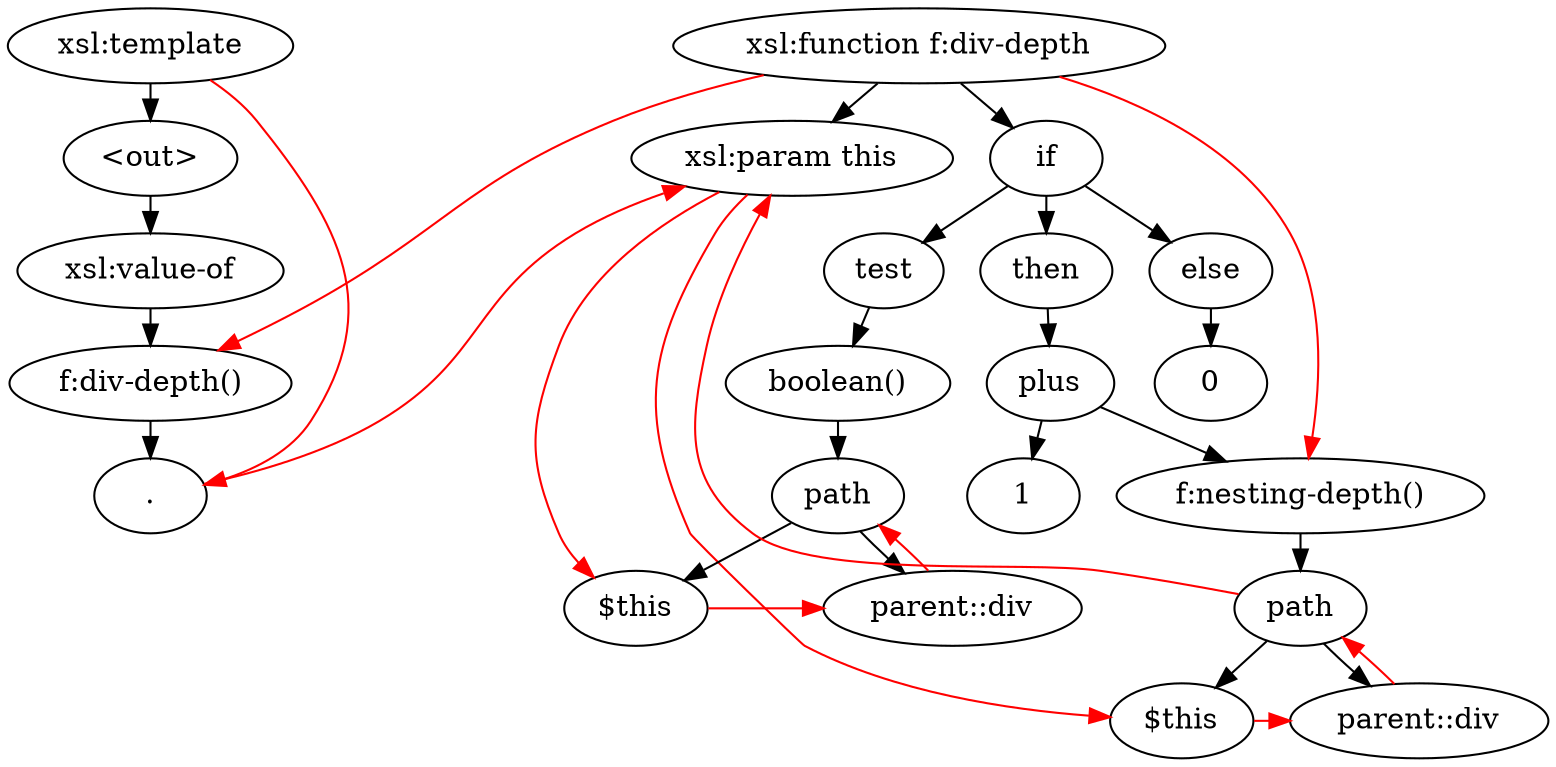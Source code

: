 digraph g {compound="true";bgcolor="";fontcolor="";fontname="";fontsize="";label="";margin="";nodesep="";rankdir="";ranksep="";ratio="";size="";node[label="xsl:template", color="",fillcolor="",fixedsize="",fontcolor="",fontname="",fontsize="",height="",shape="",style="",URL="",width="",] {T};node[label="<out>", color="",fillcolor="",fixedsize="",fontcolor="",fontname="",fontsize="",height="",shape="",style="",URL="",width="",] {d7e32590};node[label="xsl:value-of", color="",fillcolor="",fixedsize="",fontcolor="",fontname="",fontsize="",height="",shape="",style="",URL="",width="",] {d7e32591};node[label="f:div-depth()", color="",fillcolor="",fixedsize="",fontcolor="",fontname="",fontsize="",height="",shape="",style="",URL="",width="",] {FC1};node[label=".", color="",fillcolor="",fixedsize="",fontcolor="",fontname="",fontsize="",height="",shape="",style="",URL="",width="",] {dot};edge[arrowhead="",arrowsize="",arrowtail="",constraint="",color="",decorate="",dir="",fontcolor="",fontname="",fontsize="",headlabel="",headport="",label="",labeldistance="",labelfloat="",labelfontcolor="",labelfontname="",labelfontsize="",minlen="",samehead="",sametail="",style="",taillabel="",tailport="",URL="",lhead="",ltail=""] FC1 -> dot;edge[arrowhead="",arrowsize="",arrowtail="",constraint="",color="",decorate="",dir="",fontcolor="",fontname="",fontsize="",headlabel="",headport="",label="",labeldistance="",labelfloat="",labelfontcolor="",labelfontname="",labelfontsize="",minlen="",samehead="",sametail="",style="",taillabel="",tailport="",URL="",lhead="",ltail=""] d7e32591 -> FC1;edge[arrowhead="",arrowsize="",arrowtail="",constraint="",color="",decorate="",dir="",fontcolor="",fontname="",fontsize="",headlabel="",headport="",label="",labeldistance="",labelfloat="",labelfontcolor="",labelfontname="",labelfontsize="",minlen="",samehead="",sametail="",style="",taillabel="",tailport="",URL="",lhead="",ltail=""] d7e32590 -> d7e32591;edge[arrowhead="",arrowsize="",arrowtail="",constraint="",color="",decorate="",dir="",fontcolor="",fontname="",fontsize="",headlabel="",headport="",label="",labeldistance="",labelfloat="",labelfontcolor="",labelfontname="",labelfontsize="",minlen="",samehead="",sametail="",style="",taillabel="",tailport="",URL="",lhead="",ltail=""] T -> d7e32590;node[label="xsl:function f:div-depth", color="",fillcolor="",fixedsize="",fontcolor="",fontname="",fontsize="",height="",shape="",style="",URL="",width="",] {F};node[label="xsl:param this", color="",fillcolor="",fixedsize="",fontcolor="",fontname="",fontsize="",height="",shape="",style="",URL="",width="",] {par};node[label="if", color="",fillcolor="",fixedsize="",fontcolor="",fontname="",fontsize="",height="",shape="",style="",URL="",width="",] {d7e32596};node[label="test", color="",fillcolor="",fixedsize="",fontcolor="",fontname="",fontsize="",height="",shape="",style="",URL="",width="",] {d7e32597};node[label="boolean()", color="",fillcolor="",fixedsize="",fontcolor="",fontname="",fontsize="",height="",shape="",style="",URL="",width="",] {d7e32598};node[label="path", color="",fillcolor="",fixedsize="",fontcolor="",fontname="",fontsize="",height="",shape="",style="",URL="",width="",] {path1};node[label="$this", color="",fillcolor="",fixedsize="",fontcolor="",fontname="",fontsize="",height="",shape="",style="",URL="",width="",] {vr1};node[label="parent::div", color="",fillcolor="",fixedsize="",fontcolor="",fontname="",fontsize="",height="",shape="",style="",URL="",width="",] {parent1};edge[arrowhead="",arrowsize="",arrowtail="",constraint="",color="",decorate="",dir="",fontcolor="",fontname="",fontsize="",headlabel="",headport="",label="",labeldistance="",labelfloat="",labelfontcolor="",labelfontname="",labelfontsize="",minlen="",samehead="",sametail="",style="",taillabel="",tailport="",URL="",lhead="",ltail=""] path1 -> vr1;edge[arrowhead="",arrowsize="",arrowtail="",constraint="",color="",decorate="",dir="",fontcolor="",fontname="",fontsize="",headlabel="",headport="",label="",labeldistance="",labelfloat="",labelfontcolor="",labelfontname="",labelfontsize="",minlen="",samehead="",sametail="",style="",taillabel="",tailport="",URL="",lhead="",ltail=""] path1 -> parent1;edge[arrowhead="",arrowsize="",arrowtail="",constraint="",color="",decorate="",dir="",fontcolor="",fontname="",fontsize="",headlabel="",headport="",label="",labeldistance="",labelfloat="",labelfontcolor="",labelfontname="",labelfontsize="",minlen="",samehead="",sametail="",style="",taillabel="",tailport="",URL="",lhead="",ltail=""] d7e32598 -> path1;edge[arrowhead="",arrowsize="",arrowtail="",constraint="",color="",decorate="",dir="",fontcolor="",fontname="",fontsize="",headlabel="",headport="",label="",labeldistance="",labelfloat="",labelfontcolor="",labelfontname="",labelfontsize="",minlen="",samehead="",sametail="",style="",taillabel="",tailport="",URL="",lhead="",ltail=""] d7e32597 -> d7e32598;node[label="then", color="",fillcolor="",fixedsize="",fontcolor="",fontname="",fontsize="",height="",shape="",style="",URL="",width="",] {d7e32602};node[label="plus", color="",fillcolor="",fixedsize="",fontcolor="",fontname="",fontsize="",height="",shape="",style="",URL="",width="",] {d7e32603};node[label="1", color="",fillcolor="",fixedsize="",fontcolor="",fontname="",fontsize="",height="",shape="",style="",URL="",width="",] {d7e32604};node[label="f:nesting-depth()", color="",fillcolor="",fixedsize="",fontcolor="",fontname="",fontsize="",height="",shape="",style="",URL="",width="",] {FC2};node[label="path", color="",fillcolor="",fixedsize="",fontcolor="",fontname="",fontsize="",height="",shape="",style="",URL="",width="",] {path2};node[label="$this", color="",fillcolor="",fixedsize="",fontcolor="",fontname="",fontsize="",height="",shape="",style="",URL="",width="",] {vr2};node[label="parent::div", color="",fillcolor="",fixedsize="",fontcolor="",fontname="",fontsize="",height="",shape="",style="",URL="",width="",] {parent2};edge[arrowhead="",arrowsize="",arrowtail="",constraint="",color="",decorate="",dir="",fontcolor="",fontname="",fontsize="",headlabel="",headport="",label="",labeldistance="",labelfloat="",labelfontcolor="",labelfontname="",labelfontsize="",minlen="",samehead="",sametail="",style="",taillabel="",tailport="",URL="",lhead="",ltail=""] path2 -> vr2;edge[arrowhead="",arrowsize="",arrowtail="",constraint="",color="",decorate="",dir="",fontcolor="",fontname="",fontsize="",headlabel="",headport="",label="",labeldistance="",labelfloat="",labelfontcolor="",labelfontname="",labelfontsize="",minlen="",samehead="",sametail="",style="",taillabel="",tailport="",URL="",lhead="",ltail=""] path2 -> parent2;edge[arrowhead="",arrowsize="",arrowtail="",constraint="",color="",decorate="",dir="",fontcolor="",fontname="",fontsize="",headlabel="",headport="",label="",labeldistance="",labelfloat="",labelfontcolor="",labelfontname="",labelfontsize="",minlen="",samehead="",sametail="",style="",taillabel="",tailport="",URL="",lhead="",ltail=""] FC2 -> path2;edge[arrowhead="",arrowsize="",arrowtail="",constraint="",color="",decorate="",dir="",fontcolor="",fontname="",fontsize="",headlabel="",headport="",label="",labeldistance="",labelfloat="",labelfontcolor="",labelfontname="",labelfontsize="",minlen="",samehead="",sametail="",style="",taillabel="",tailport="",URL="",lhead="",ltail=""] d7e32603 -> d7e32604;edge[arrowhead="",arrowsize="",arrowtail="",constraint="",color="",decorate="",dir="",fontcolor="",fontname="",fontsize="",headlabel="",headport="",label="",labeldistance="",labelfloat="",labelfontcolor="",labelfontname="",labelfontsize="",minlen="",samehead="",sametail="",style="",taillabel="",tailport="",URL="",lhead="",ltail=""] d7e32603 -> FC2;edge[arrowhead="",arrowsize="",arrowtail="",constraint="",color="",decorate="",dir="",fontcolor="",fontname="",fontsize="",headlabel="",headport="",label="",labeldistance="",labelfloat="",labelfontcolor="",labelfontname="",labelfontsize="",minlen="",samehead="",sametail="",style="",taillabel="",tailport="",URL="",lhead="",ltail=""] d7e32602 -> d7e32603;node[label="else", color="",fillcolor="",fixedsize="",fontcolor="",fontname="",fontsize="",height="",shape="",style="",URL="",width="",] {d7e32609};node[label="0", color="",fillcolor="",fixedsize="",fontcolor="",fontname="",fontsize="",height="",shape="",style="",URL="",width="",] {d7e32610};edge[arrowhead="",arrowsize="",arrowtail="",constraint="",color="",decorate="",dir="",fontcolor="",fontname="",fontsize="",headlabel="",headport="",label="",labeldistance="",labelfloat="",labelfontcolor="",labelfontname="",labelfontsize="",minlen="",samehead="",sametail="",style="",taillabel="",tailport="",URL="",lhead="",ltail=""] d7e32609 -> d7e32610;edge[arrowhead="",arrowsize="",arrowtail="",constraint="",color="",decorate="",dir="",fontcolor="",fontname="",fontsize="",headlabel="",headport="",label="",labeldistance="",labelfloat="",labelfontcolor="",labelfontname="",labelfontsize="",minlen="",samehead="",sametail="",style="",taillabel="",tailport="",URL="",lhead="",ltail=""] d7e32596 -> d7e32597;edge[arrowhead="",arrowsize="",arrowtail="",constraint="",color="",decorate="",dir="",fontcolor="",fontname="",fontsize="",headlabel="",headport="",label="",labeldistance="",labelfloat="",labelfontcolor="",labelfontname="",labelfontsize="",minlen="",samehead="",sametail="",style="",taillabel="",tailport="",URL="",lhead="",ltail=""] d7e32596 -> d7e32602;edge[arrowhead="",arrowsize="",arrowtail="",constraint="",color="",decorate="",dir="",fontcolor="",fontname="",fontsize="",headlabel="",headport="",label="",labeldistance="",labelfloat="",labelfontcolor="",labelfontname="",labelfontsize="",minlen="",samehead="",sametail="",style="",taillabel="",tailport="",URL="",lhead="",ltail=""] d7e32596 -> d7e32609;edge[arrowhead="",arrowsize="",arrowtail="",constraint="",color="",decorate="",dir="",fontcolor="",fontname="",fontsize="",headlabel="",headport="",label="",labeldistance="",labelfloat="",labelfontcolor="",labelfontname="",labelfontsize="",minlen="",samehead="",sametail="",style="",taillabel="",tailport="",URL="",lhead="",ltail=""] F -> par;edge[arrowhead="",arrowsize="",arrowtail="",constraint="",color="",decorate="",dir="",fontcolor="",fontname="",fontsize="",headlabel="",headport="",label="",labeldistance="",labelfloat="",labelfontcolor="",labelfontname="",labelfontsize="",minlen="",samehead="",sametail="",style="",taillabel="",tailport="",URL="",lhead="",ltail=""] F -> d7e32596;edge[arrowhead="",arrowsize="",arrowtail="",constraint="false",color="red",decorate="",dir="",fontcolor="",fontname="",fontsize="",headlabel="",headport="",label="",labeldistance="",labelfloat="",labelfontcolor="",labelfontname="",labelfontsize="",minlen="",samehead="",sametail="",style="",taillabel="",tailport="",URL="",lhead="",ltail=""] F -> FC1;edge[arrowhead="",arrowsize="",arrowtail="",constraint="false",color="red",decorate="",dir="",fontcolor="",fontname="",fontsize="",headlabel="",headport="",label="",labeldistance="",labelfloat="",labelfontcolor="",labelfontname="",labelfontsize="",minlen="",samehead="",sametail="",style="",taillabel="",tailport="",URL="",lhead="",ltail=""] F -> FC2;edge[arrowhead="",arrowsize="",arrowtail="",constraint="false",color="red",decorate="",dir="",fontcolor="",fontname="",fontsize="",headlabel="",headport="",label="",labeldistance="",labelfloat="",labelfontcolor="",labelfontname="",labelfontsize="",minlen="",samehead="",sametail="",style="",taillabel="",tailport="",URL="",lhead="",ltail=""] T -> dot;edge[arrowhead="",arrowsize="",arrowtail="",constraint="false",color="red",decorate="",dir="",fontcolor="",fontname="",fontsize="",headlabel="",headport="",label="",labeldistance="",labelfloat="",labelfontcolor="",labelfontname="",labelfontsize="",minlen="",samehead="",sametail="",style="",taillabel="",tailport="",URL="",lhead="",ltail=""] dot -> par;edge[arrowhead="",arrowsize="",arrowtail="",constraint="false",color="red",decorate="",dir="",fontcolor="",fontname="",fontsize="",headlabel="",headport="",label="",labeldistance="",labelfloat="",labelfontcolor="",labelfontname="",labelfontsize="",minlen="",samehead="",sametail="",style="",taillabel="",tailport="",URL="",lhead="",ltail=""] path2 -> par;edge[arrowhead="",arrowsize="",arrowtail="",constraint="false",color="red",decorate="",dir="",fontcolor="",fontname="",fontsize="",headlabel="",headport="",label="",labeldistance="",labelfloat="",labelfontcolor="",labelfontname="",labelfontsize="",minlen="",samehead="",sametail="",style="",taillabel="",tailport="",URL="",lhead="",ltail=""] parent1 -> path1;edge[arrowhead="",arrowsize="",arrowtail="",constraint="false",color="red",decorate="",dir="",fontcolor="",fontname="",fontsize="",headlabel="",headport="",label="",labeldistance="",labelfloat="",labelfontcolor="",labelfontname="",labelfontsize="",minlen="",samehead="",sametail="",style="",taillabel="",tailport="",URL="",lhead="",ltail=""] parent2 -> path2;edge[arrowhead="",arrowsize="",arrowtail="",constraint="false",color="red",decorate="",dir="",fontcolor="",fontname="",fontsize="",headlabel="",headport="",label="",labeldistance="",labelfloat="",labelfontcolor="",labelfontname="",labelfontsize="",minlen="",samehead="",sametail="",style="",taillabel="",tailport="",URL="",lhead="",ltail=""] par -> vr1;edge[arrowhead="",arrowsize="",arrowtail="",constraint="false",color="red",decorate="",dir="",fontcolor="",fontname="",fontsize="",headlabel="",headport="",label="",labeldistance="",labelfloat="",labelfontcolor="",labelfontname="",labelfontsize="",minlen="",samehead="",sametail="",style="",taillabel="",tailport="",URL="",lhead="",ltail=""] par -> vr2;edge[arrowhead="",arrowsize="",arrowtail="",constraint="false",color="red",decorate="",dir="",fontcolor="",fontname="",fontsize="",headlabel="",headport="",label="",labeldistance="",labelfloat="",labelfontcolor="",labelfontname="",labelfontsize="",minlen="",samehead="",sametail="",style="",taillabel="",tailport="",URL="",lhead="",ltail=""] vr1 -> parent1;edge[arrowhead="",arrowsize="",arrowtail="",constraint="false",color="red",decorate="",dir="",fontcolor="",fontname="",fontsize="",headlabel="",headport="",label="",labeldistance="",labelfloat="",labelfontcolor="",labelfontname="",labelfontsize="",minlen="",samehead="",sametail="",style="",taillabel="",tailport="",URL="",lhead="",ltail=""] vr2 -> parent2;}
 
